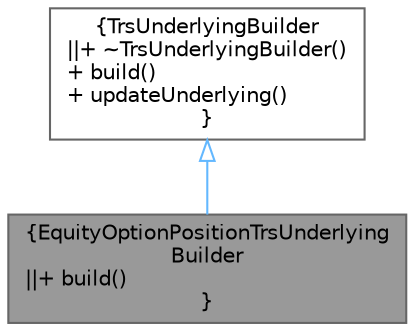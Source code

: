digraph "EquityOptionPositionTrsUnderlyingBuilder"
{
 // INTERACTIVE_SVG=YES
 // LATEX_PDF_SIZE
  bgcolor="transparent";
  edge [fontname=Helvetica,fontsize=10,labelfontname=Helvetica,labelfontsize=10];
  node [fontname=Helvetica,fontsize=10,shape=box,height=0.2,width=0.4];
  Node1 [label="{EquityOptionPositionTrsUnderlying\lBuilder\n||+ build()\l}",height=0.2,width=0.4,color="gray40", fillcolor="grey60", style="filled", fontcolor="black",tooltip=" "];
  Node2 -> Node1 [dir="back",color="steelblue1",style="solid",arrowtail="onormal"];
  Node2 [label="{TrsUnderlyingBuilder\n||+ ~TrsUnderlyingBuilder()\l+ build()\l+ updateUnderlying()\l}",height=0.2,width=0.4,color="gray40", fillcolor="white", style="filled",URL="$structore_1_1data_1_1_trs_underlying_builder.html",tooltip=" "];
}
